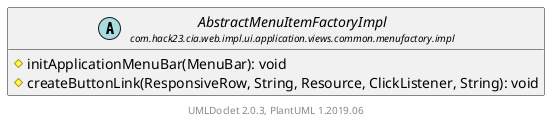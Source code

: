 @startuml
    set namespaceSeparator none
    hide empty fields
    hide empty methods

    abstract class "<size:14>AbstractMenuItemFactoryImpl\n<size:10>com.hack23.cia.web.impl.ui.application.views.common.menufactory.impl" as com.hack23.cia.web.impl.ui.application.views.common.menufactory.impl.AbstractMenuItemFactoryImpl [[AbstractMenuItemFactoryImpl.html]] {
        #initApplicationMenuBar(MenuBar): void
        #createButtonLink(ResponsiveRow, String, Resource, ClickListener, String): void
    }

    center footer UMLDoclet 2.0.3, PlantUML 1.2019.06
@enduml
